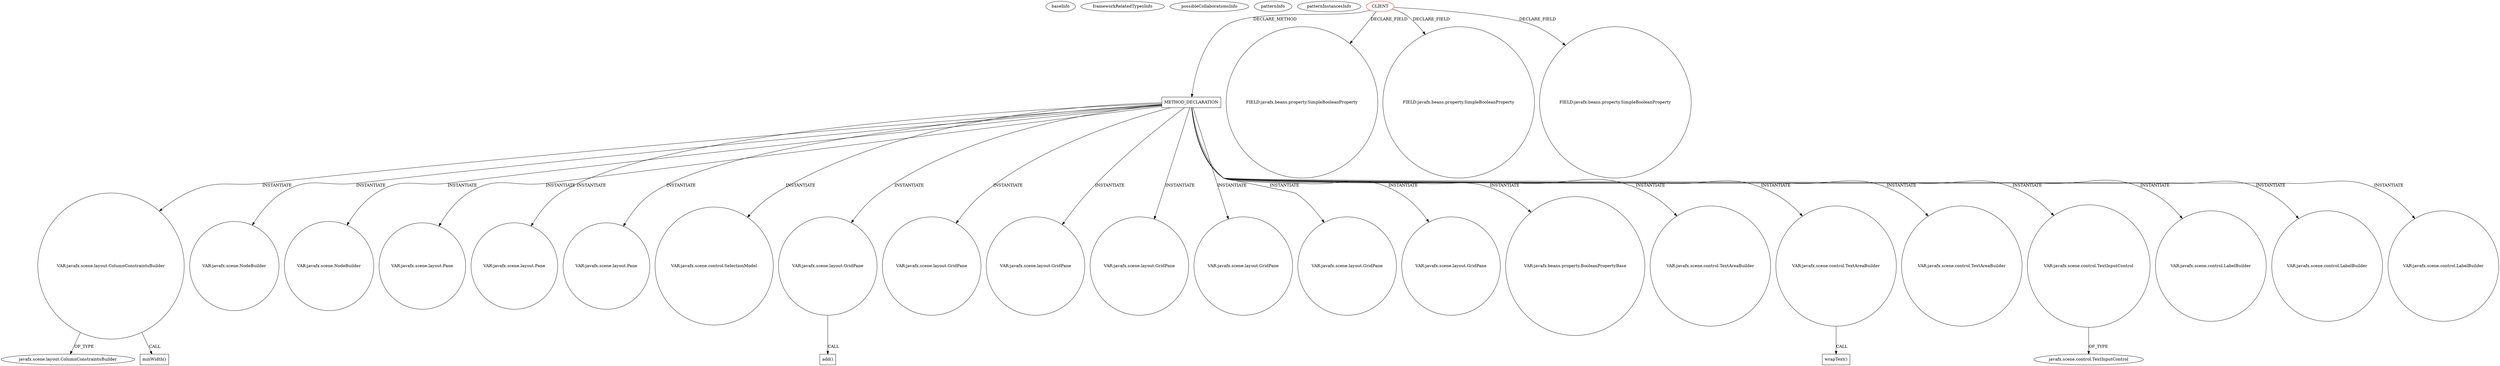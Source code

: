 digraph {
baseInfo[graphId=4292,category="pattern",isAnonymous=false,possibleRelation=false]
frameworkRelatedTypesInfo[]
possibleCollaborationsInfo[]
patternInfo[frequency=2.0,patternRootClient=0]
patternInstancesInfo[0="SaiPradeepDandem-javafx2-gradient-builder~/SaiPradeepDandem-javafx2-gradient-builder/javafx2-gradient-builder-master/src/main/java/com/javafx/gradientbuilder/application/RadialSettingsLayout.java~RadialSettingsLayout~1170",1="SaiPradeepDandem-javafx2-gradient-builder~/SaiPradeepDandem-javafx2-gradient-builder/javafx2-gradient-builder-master/src/main/java/com/javafx/gradientbuilder/application/LinearSettingsLayout.java~LinearSettingsLayout~1172"]
460[label="javafx.scene.layout.ColumnConstraintsBuilder",vertexType="FRAMEWORK_CLASS_TYPE",isFrameworkType=false]
461[label="VAR:javafx.scene.layout.ColumnConstraintsBuilder",vertexType="VARIABLE_EXPRESION",isFrameworkType=false,shape=circle]
462[label="minWidth()",vertexType="INSIDE_CALL",isFrameworkType=false,shape=box]
56[label="METHOD_DECLARATION",vertexType="CLIENT_METHOD_DECLARATION",isFrameworkType=false,shape=box]
0[label="CLIENT",vertexType="ROOT_CLIENT_CLASS_DECLARATION",isFrameworkType=false,color=red]
99[label="VAR:javafx.scene.NodeBuilder",vertexType="VARIABLE_EXPRESION",isFrameworkType=false,shape=circle]
292[label="VAR:javafx.scene.NodeBuilder",vertexType="VARIABLE_EXPRESION",isFrameworkType=false,shape=circle]
322[label="VAR:javafx.scene.layout.Pane",vertexType="VARIABLE_EXPRESION",isFrameworkType=false,shape=circle]
423[label="VAR:javafx.scene.layout.Pane",vertexType="VARIABLE_EXPRESION",isFrameworkType=false,shape=circle]
93[label="VAR:javafx.scene.layout.Pane",vertexType="VARIABLE_EXPRESION",isFrameworkType=false,shape=circle]
394[label="VAR:javafx.scene.control.SelectionModel",vertexType="VARIABLE_EXPRESION",isFrameworkType=false,shape=circle]
426[label="VAR:javafx.scene.layout.GridPane",vertexType="VARIABLE_EXPRESION",isFrameworkType=false,shape=circle]
399[label="VAR:javafx.scene.layout.GridPane",vertexType="VARIABLE_EXPRESION",isFrameworkType=false,shape=circle]
408[label="VAR:javafx.scene.layout.GridPane",vertexType="VARIABLE_EXPRESION",isFrameworkType=false,shape=circle]
206[label="VAR:javafx.scene.layout.GridPane",vertexType="VARIABLE_EXPRESION",isFrameworkType=false,shape=circle]
135[label="VAR:javafx.scene.layout.GridPane",vertexType="VARIABLE_EXPRESION",isFrameworkType=false,shape=circle]
449[label="VAR:javafx.scene.layout.GridPane",vertexType="VARIABLE_EXPRESION",isFrameworkType=false,shape=circle]
169[label="VAR:javafx.scene.layout.GridPane",vertexType="VARIABLE_EXPRESION",isFrameworkType=false,shape=circle]
192[label="VAR:javafx.beans.property.BooleanPropertyBase",vertexType="VARIABLE_EXPRESION",isFrameworkType=false,shape=circle]
81[label="VAR:javafx.scene.control.TextAreaBuilder",vertexType="VARIABLE_EXPRESION",isFrameworkType=false,shape=circle]
72[label="VAR:javafx.scene.control.TextAreaBuilder",vertexType="VARIABLE_EXPRESION",isFrameworkType=false,shape=circle]
69[label="VAR:javafx.scene.control.TextAreaBuilder",vertexType="VARIABLE_EXPRESION",isFrameworkType=false,shape=circle]
87[label="VAR:javafx.scene.control.TextInputControl",vertexType="VARIABLE_EXPRESION",isFrameworkType=false,shape=circle]
10[label="FIELD:javafx.beans.property.SimpleBooleanProperty",vertexType="FIELD_DECLARATION",isFrameworkType=false,shape=circle]
89[label="javafx.scene.control.TextInputControl",vertexType="FRAMEWORK_CLASS_TYPE",isFrameworkType=false]
12[label="FIELD:javafx.beans.property.SimpleBooleanProperty",vertexType="FIELD_DECLARATION",isFrameworkType=false,shape=circle]
16[label="FIELD:javafx.beans.property.SimpleBooleanProperty",vertexType="FIELD_DECLARATION",isFrameworkType=false,shape=circle]
57[label="VAR:javafx.scene.control.LabelBuilder",vertexType="VARIABLE_EXPRESION",isFrameworkType=false,shape=circle]
66[label="VAR:javafx.scene.control.LabelBuilder",vertexType="VARIABLE_EXPRESION",isFrameworkType=false,shape=circle]
96[label="VAR:javafx.scene.control.LabelBuilder",vertexType="VARIABLE_EXPRESION",isFrameworkType=false,shape=circle]
73[label="wrapText()",vertexType="INSIDE_CALL",isFrameworkType=false,shape=box]
427[label="add()",vertexType="INSIDE_CALL",isFrameworkType=false,shape=box]
56->69[label="INSTANTIATE"]
56->206[label="INSTANTIATE"]
56->408[label="INSTANTIATE"]
0->56[label="DECLARE_METHOD"]
72->73[label="CALL"]
461->462[label="CALL"]
426->427[label="CALL"]
0->10[label="DECLARE_FIELD"]
56->394[label="INSTANTIATE"]
0->12[label="DECLARE_FIELD"]
56->423[label="INSTANTIATE"]
56->169[label="INSTANTIATE"]
56->322[label="INSTANTIATE"]
56->399[label="INSTANTIATE"]
56->72[label="INSTANTIATE"]
56->87[label="INSTANTIATE"]
56->57[label="INSTANTIATE"]
56->66[label="INSTANTIATE"]
56->93[label="INSTANTIATE"]
56->426[label="INSTANTIATE"]
56->99[label="INSTANTIATE"]
56->81[label="INSTANTIATE"]
461->460[label="OF_TYPE"]
56->96[label="INSTANTIATE"]
56->192[label="INSTANTIATE"]
56->461[label="INSTANTIATE"]
56->292[label="INSTANTIATE"]
87->89[label="OF_TYPE"]
0->16[label="DECLARE_FIELD"]
56->449[label="INSTANTIATE"]
56->135[label="INSTANTIATE"]
}
